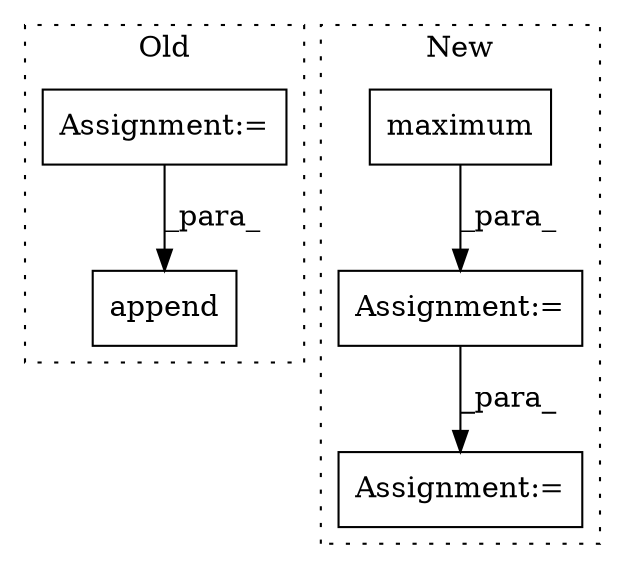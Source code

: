 digraph G {
subgraph cluster0 {
1 [label="append" a="32" s="1563,1588" l="7,1" shape="box"];
5 [label="Assignment:=" a="7" s="1468" l="1" shape="box"];
label = "Old";
style="dotted";
}
subgraph cluster1 {
2 [label="maximum" a="32" s="1734,1791" l="8,1" shape="box"];
3 [label="Assignment:=" a="7" s="2012" l="1" shape="box"];
4 [label="Assignment:=" a="7" s="1727" l="1" shape="box"];
label = "New";
style="dotted";
}
2 -> 4 [label="_para_"];
4 -> 3 [label="_para_"];
5 -> 1 [label="_para_"];
}